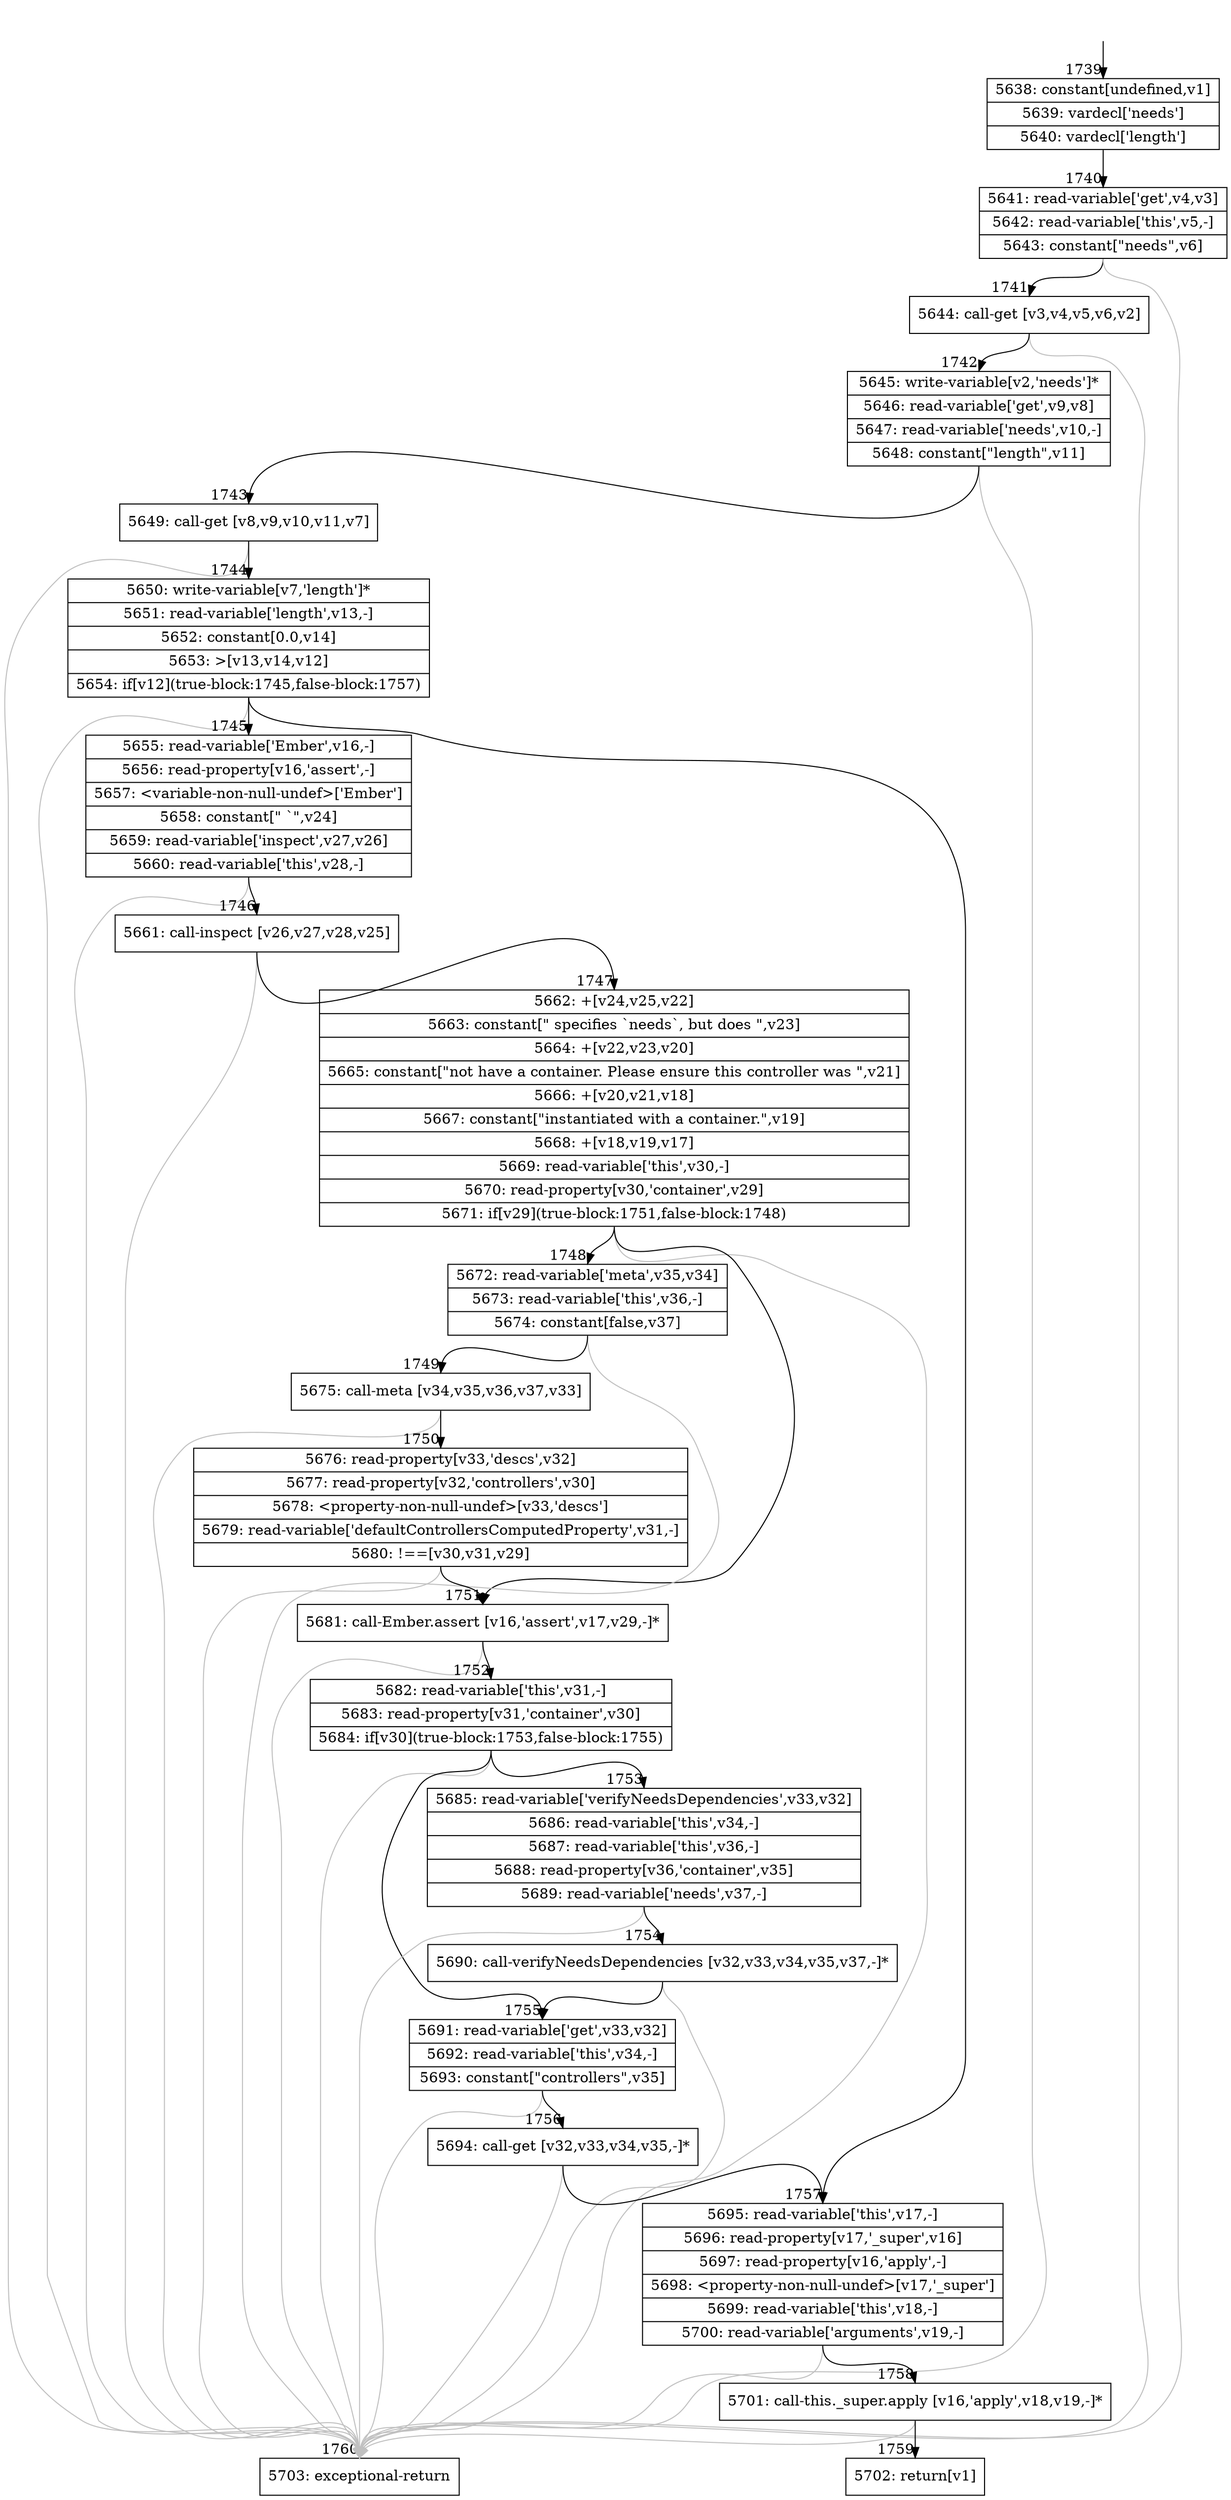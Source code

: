 digraph {
rankdir="TD"
BB_entry132[shape=none,label=""];
BB_entry132 -> BB1739 [tailport=s, headport=n, headlabel="    1739"]
BB1739 [shape=record label="{5638: constant[undefined,v1]|5639: vardecl['needs']|5640: vardecl['length']}" ] 
BB1739 -> BB1740 [tailport=s, headport=n, headlabel="      1740"]
BB1740 [shape=record label="{5641: read-variable['get',v4,v3]|5642: read-variable['this',v5,-]|5643: constant[\"needs\",v6]}" ] 
BB1740 -> BB1741 [tailport=s, headport=n, headlabel="      1741"]
BB1740 -> BB1760 [tailport=s, headport=n, color=gray, headlabel="      1760"]
BB1741 [shape=record label="{5644: call-get [v3,v4,v5,v6,v2]}" ] 
BB1741 -> BB1742 [tailport=s, headport=n, headlabel="      1742"]
BB1741 -> BB1760 [tailport=s, headport=n, color=gray]
BB1742 [shape=record label="{5645: write-variable[v2,'needs']*|5646: read-variable['get',v9,v8]|5647: read-variable['needs',v10,-]|5648: constant[\"length\",v11]}" ] 
BB1742 -> BB1743 [tailport=s, headport=n, headlabel="      1743"]
BB1742 -> BB1760 [tailport=s, headport=n, color=gray]
BB1743 [shape=record label="{5649: call-get [v8,v9,v10,v11,v7]}" ] 
BB1743 -> BB1744 [tailport=s, headport=n, headlabel="      1744"]
BB1743 -> BB1760 [tailport=s, headport=n, color=gray]
BB1744 [shape=record label="{5650: write-variable[v7,'length']*|5651: read-variable['length',v13,-]|5652: constant[0.0,v14]|5653: \>[v13,v14,v12]|5654: if[v12](true-block:1745,false-block:1757)}" ] 
BB1744 -> BB1745 [tailport=s, headport=n, headlabel="      1745"]
BB1744 -> BB1757 [tailport=s, headport=n, headlabel="      1757"]
BB1744 -> BB1760 [tailport=s, headport=n, color=gray]
BB1745 [shape=record label="{5655: read-variable['Ember',v16,-]|5656: read-property[v16,'assert',-]|5657: \<variable-non-null-undef\>['Ember']|5658: constant[\" `\",v24]|5659: read-variable['inspect',v27,v26]|5660: read-variable['this',v28,-]}" ] 
BB1745 -> BB1746 [tailport=s, headport=n, headlabel="      1746"]
BB1745 -> BB1760 [tailport=s, headport=n, color=gray]
BB1746 [shape=record label="{5661: call-inspect [v26,v27,v28,v25]}" ] 
BB1746 -> BB1747 [tailport=s, headport=n, headlabel="      1747"]
BB1746 -> BB1760 [tailport=s, headport=n, color=gray]
BB1747 [shape=record label="{5662: +[v24,v25,v22]|5663: constant[\" specifies `needs`, but does \",v23]|5664: +[v22,v23,v20]|5665: constant[\"not have a container. Please ensure this controller was \",v21]|5666: +[v20,v21,v18]|5667: constant[\"instantiated with a container.\",v19]|5668: +[v18,v19,v17]|5669: read-variable['this',v30,-]|5670: read-property[v30,'container',v29]|5671: if[v29](true-block:1751,false-block:1748)}" ] 
BB1747 -> BB1751 [tailport=s, headport=n, headlabel="      1751"]
BB1747 -> BB1748 [tailport=s, headport=n, headlabel="      1748"]
BB1747 -> BB1760 [tailport=s, headport=n, color=gray]
BB1748 [shape=record label="{5672: read-variable['meta',v35,v34]|5673: read-variable['this',v36,-]|5674: constant[false,v37]}" ] 
BB1748 -> BB1749 [tailport=s, headport=n, headlabel="      1749"]
BB1748 -> BB1760 [tailport=s, headport=n, color=gray]
BB1749 [shape=record label="{5675: call-meta [v34,v35,v36,v37,v33]}" ] 
BB1749 -> BB1750 [tailport=s, headport=n, headlabel="      1750"]
BB1749 -> BB1760 [tailport=s, headport=n, color=gray]
BB1750 [shape=record label="{5676: read-property[v33,'descs',v32]|5677: read-property[v32,'controllers',v30]|5678: \<property-non-null-undef\>[v33,'descs']|5679: read-variable['defaultControllersComputedProperty',v31,-]|5680: !==[v30,v31,v29]}" ] 
BB1750 -> BB1751 [tailport=s, headport=n]
BB1750 -> BB1760 [tailport=s, headport=n, color=gray]
BB1751 [shape=record label="{5681: call-Ember.assert [v16,'assert',v17,v29,-]*}" ] 
BB1751 -> BB1752 [tailport=s, headport=n, headlabel="      1752"]
BB1751 -> BB1760 [tailport=s, headport=n, color=gray]
BB1752 [shape=record label="{5682: read-variable['this',v31,-]|5683: read-property[v31,'container',v30]|5684: if[v30](true-block:1753,false-block:1755)}" ] 
BB1752 -> BB1753 [tailport=s, headport=n, headlabel="      1753"]
BB1752 -> BB1755 [tailport=s, headport=n, headlabel="      1755"]
BB1752 -> BB1760 [tailport=s, headport=n, color=gray]
BB1753 [shape=record label="{5685: read-variable['verifyNeedsDependencies',v33,v32]|5686: read-variable['this',v34,-]|5687: read-variable['this',v36,-]|5688: read-property[v36,'container',v35]|5689: read-variable['needs',v37,-]}" ] 
BB1753 -> BB1754 [tailport=s, headport=n, headlabel="      1754"]
BB1753 -> BB1760 [tailport=s, headport=n, color=gray]
BB1754 [shape=record label="{5690: call-verifyNeedsDependencies [v32,v33,v34,v35,v37,-]*}" ] 
BB1754 -> BB1755 [tailport=s, headport=n]
BB1754 -> BB1760 [tailport=s, headport=n, color=gray]
BB1755 [shape=record label="{5691: read-variable['get',v33,v32]|5692: read-variable['this',v34,-]|5693: constant[\"controllers\",v35]}" ] 
BB1755 -> BB1756 [tailport=s, headport=n, headlabel="      1756"]
BB1755 -> BB1760 [tailport=s, headport=n, color=gray]
BB1756 [shape=record label="{5694: call-get [v32,v33,v34,v35,-]*}" ] 
BB1756 -> BB1757 [tailport=s, headport=n]
BB1756 -> BB1760 [tailport=s, headport=n, color=gray]
BB1757 [shape=record label="{5695: read-variable['this',v17,-]|5696: read-property[v17,'_super',v16]|5697: read-property[v16,'apply',-]|5698: \<property-non-null-undef\>[v17,'_super']|5699: read-variable['this',v18,-]|5700: read-variable['arguments',v19,-]}" ] 
BB1757 -> BB1758 [tailport=s, headport=n, headlabel="      1758"]
BB1757 -> BB1760 [tailport=s, headport=n, color=gray]
BB1758 [shape=record label="{5701: call-this._super.apply [v16,'apply',v18,v19,-]*}" ] 
BB1758 -> BB1759 [tailport=s, headport=n, headlabel="      1759"]
BB1758 -> BB1760 [tailport=s, headport=n, color=gray]
BB1759 [shape=record label="{5702: return[v1]}" ] 
BB1760 [shape=record label="{5703: exceptional-return}" ] 
//#$~ 2383
}
